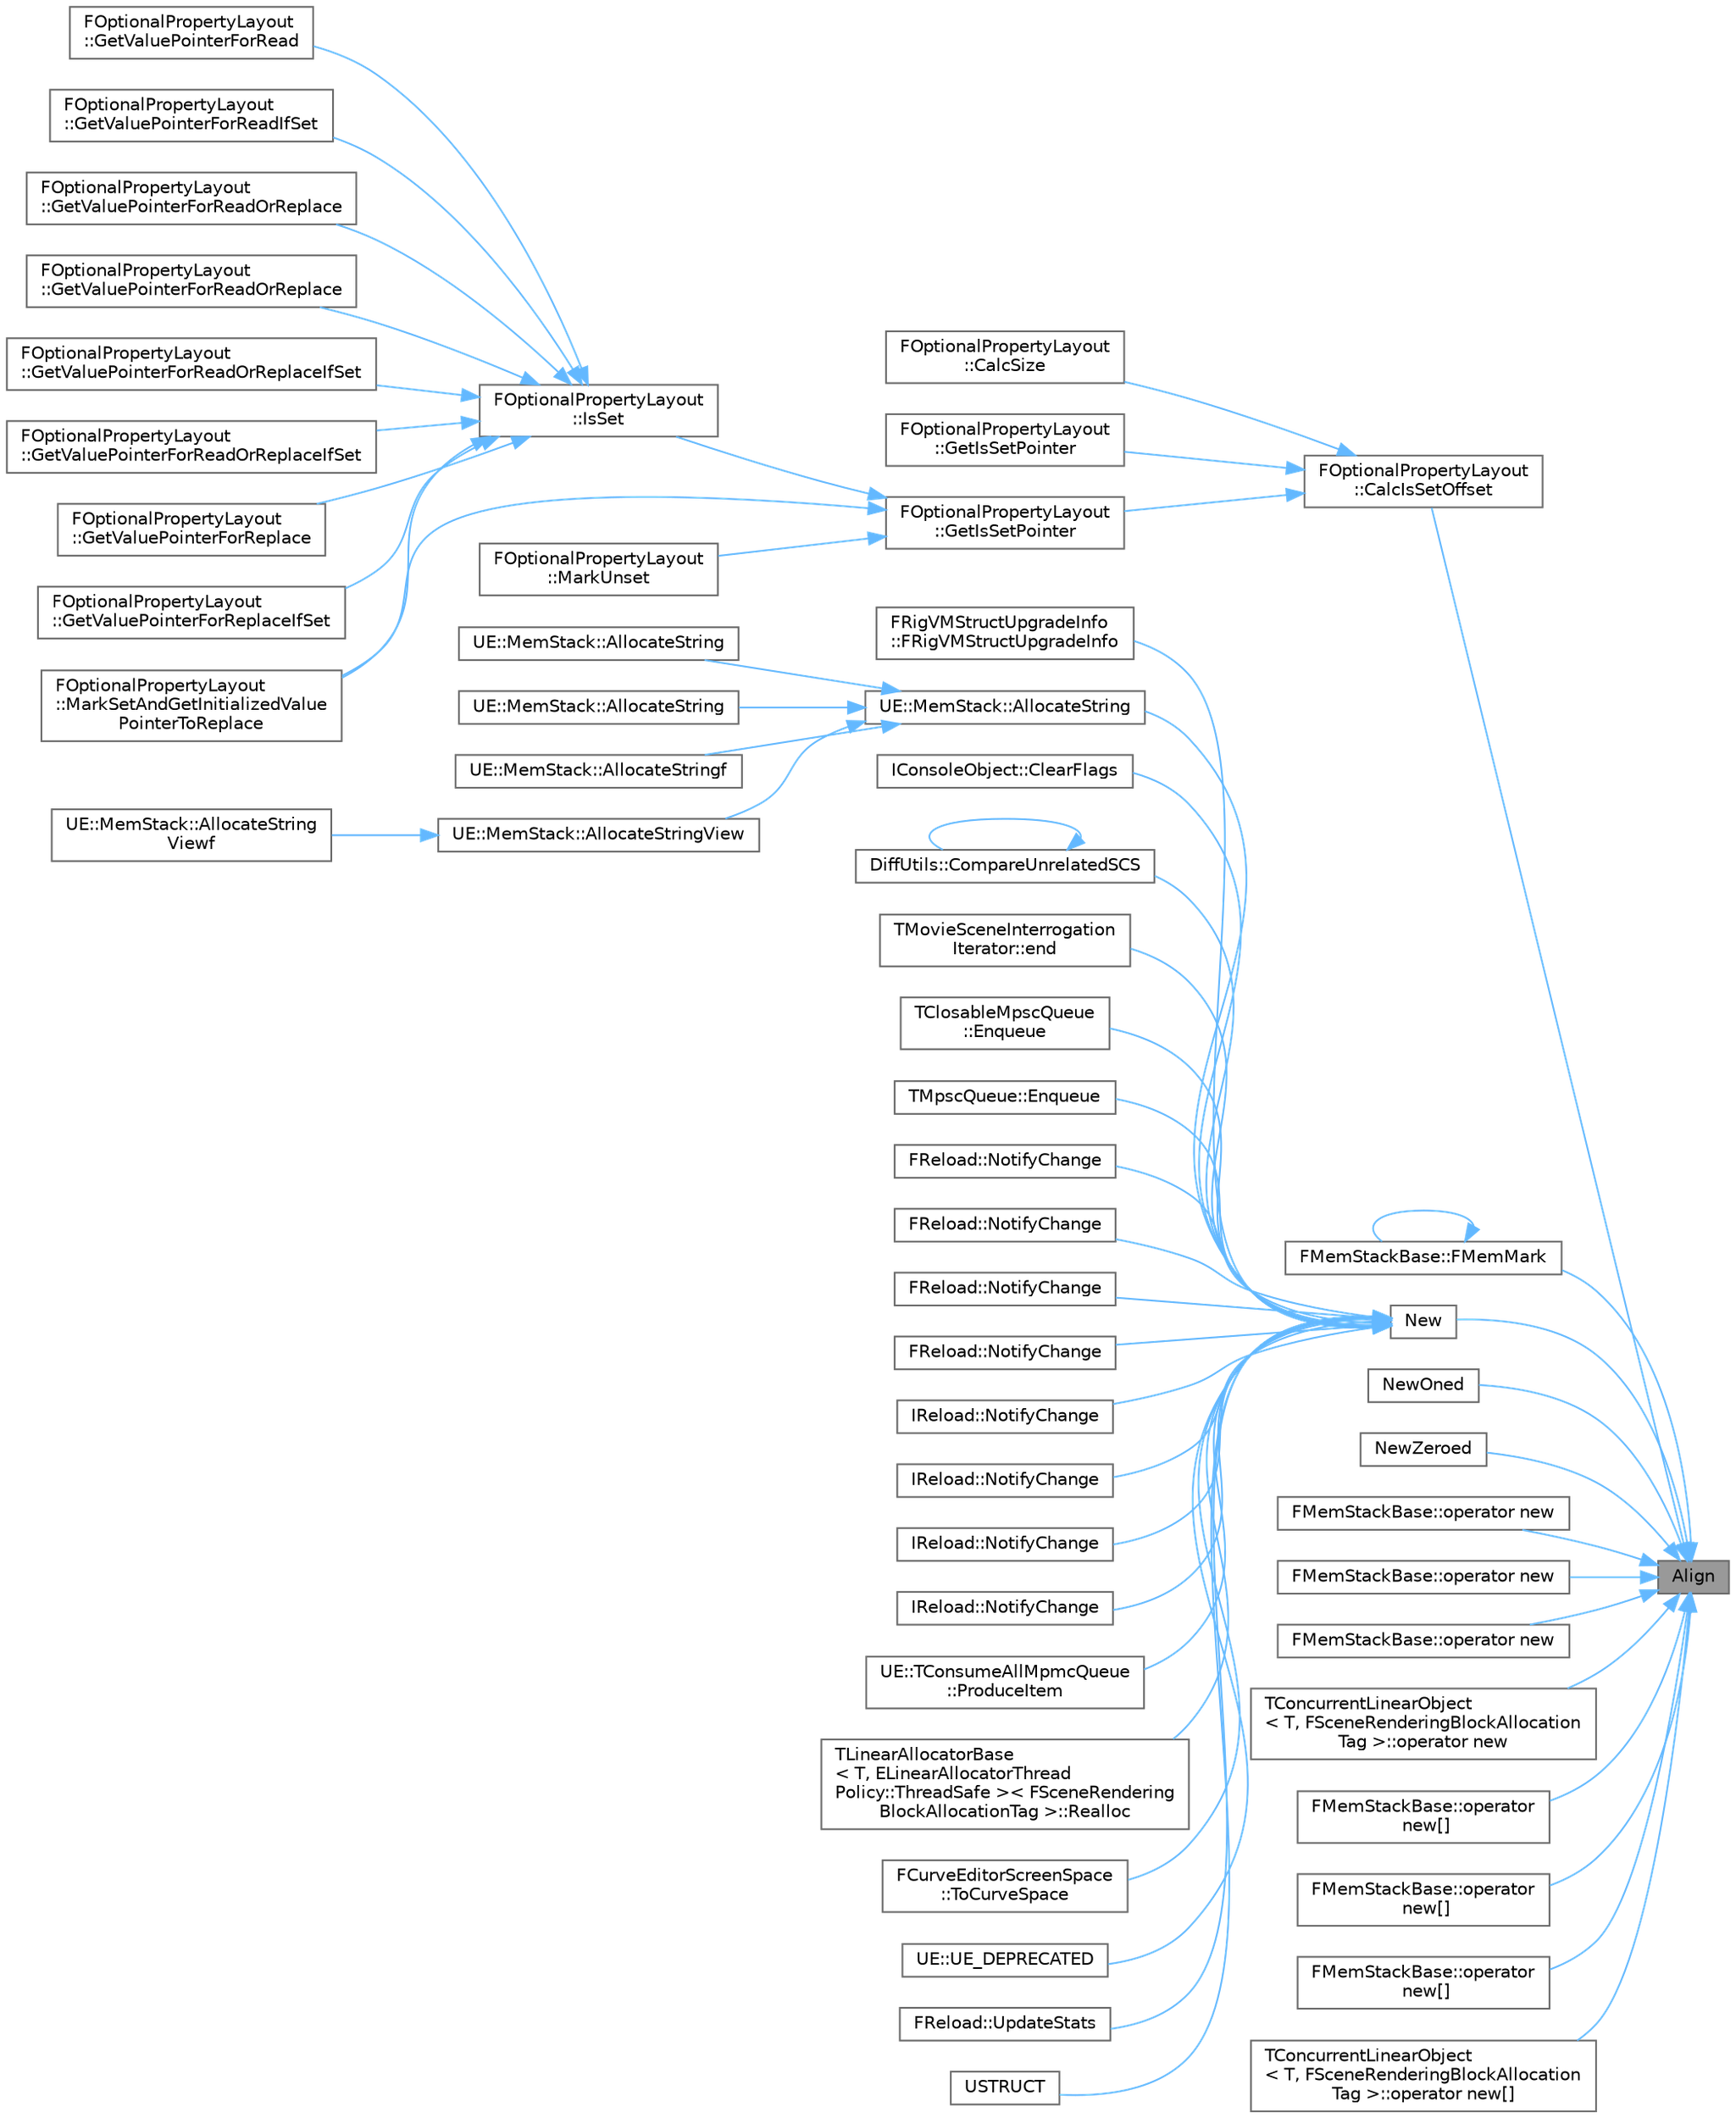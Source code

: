 digraph "Align"
{
 // INTERACTIVE_SVG=YES
 // LATEX_PDF_SIZE
  bgcolor="transparent";
  edge [fontname=Helvetica,fontsize=10,labelfontname=Helvetica,labelfontsize=10];
  node [fontname=Helvetica,fontsize=10,shape=box,height=0.2,width=0.4];
  rankdir="RL";
  Node1 [id="Node000001",label="Align",height=0.2,width=0.4,color="gray40", fillcolor="grey60", style="filled", fontcolor="black",tooltip="Aligns a value to the nearest higher multiple of 'Alignment', which must be a power of two."];
  Node1 -> Node2 [id="edge1_Node000001_Node000002",dir="back",color="steelblue1",style="solid",tooltip=" "];
  Node2 [id="Node000002",label="FOptionalPropertyLayout\l::CalcIsSetOffset",height=0.2,width=0.4,color="grey40", fillcolor="white", style="filled",URL="$dc/d7c/structFOptionalPropertyLayout.html#a33a88ab1cc904578ee47b758ffd3d0a1",tooltip=" "];
  Node2 -> Node3 [id="edge2_Node000002_Node000003",dir="back",color="steelblue1",style="solid",tooltip=" "];
  Node3 [id="Node000003",label="FOptionalPropertyLayout\l::CalcSize",height=0.2,width=0.4,color="grey40", fillcolor="white", style="filled",URL="$dc/d7c/structFOptionalPropertyLayout.html#a052178f03f63fcc1d8615bb3d786fb23",tooltip=" "];
  Node2 -> Node4 [id="edge3_Node000002_Node000004",dir="back",color="steelblue1",style="solid",tooltip=" "];
  Node4 [id="Node000004",label="FOptionalPropertyLayout\l::GetIsSetPointer",height=0.2,width=0.4,color="grey40", fillcolor="white", style="filled",URL="$dc/d7c/structFOptionalPropertyLayout.html#a2c96341e80b626c8879dd441c24fc3d3",tooltip=" "];
  Node2 -> Node5 [id="edge4_Node000002_Node000005",dir="back",color="steelblue1",style="solid",tooltip=" "];
  Node5 [id="Node000005",label="FOptionalPropertyLayout\l::GetIsSetPointer",height=0.2,width=0.4,color="grey40", fillcolor="white", style="filled",URL="$dc/d7c/structFOptionalPropertyLayout.html#af5b876d1550a9fb217b8e80697dc5ac8",tooltip=" "];
  Node5 -> Node6 [id="edge5_Node000005_Node000006",dir="back",color="steelblue1",style="solid",tooltip=" "];
  Node6 [id="Node000006",label="FOptionalPropertyLayout\l::IsSet",height=0.2,width=0.4,color="grey40", fillcolor="white", style="filled",URL="$dc/d7c/structFOptionalPropertyLayout.html#afd70f0a685bbde0151c0d41fbc1a4b0f",tooltip=" "];
  Node6 -> Node7 [id="edge6_Node000006_Node000007",dir="back",color="steelblue1",style="solid",tooltip=" "];
  Node7 [id="Node000007",label="FOptionalPropertyLayout\l::GetValuePointerForRead",height=0.2,width=0.4,color="grey40", fillcolor="white", style="filled",URL="$dc/d7c/structFOptionalPropertyLayout.html#ae2f0ef7d76ea1c5c3f5f2fc28113e977",tooltip=" "];
  Node6 -> Node8 [id="edge7_Node000006_Node000008",dir="back",color="steelblue1",style="solid",tooltip=" "];
  Node8 [id="Node000008",label="FOptionalPropertyLayout\l::GetValuePointerForReadIfSet",height=0.2,width=0.4,color="grey40", fillcolor="white", style="filled",URL="$dc/d7c/structFOptionalPropertyLayout.html#a701ca81daaf5b0467f99671c91fec825",tooltip=" "];
  Node6 -> Node9 [id="edge8_Node000006_Node000009",dir="back",color="steelblue1",style="solid",tooltip=" "];
  Node9 [id="Node000009",label="FOptionalPropertyLayout\l::GetValuePointerForReadOrReplace",height=0.2,width=0.4,color="grey40", fillcolor="white", style="filled",URL="$dc/d7c/structFOptionalPropertyLayout.html#adb08554de9b5bf38a82715b2920b6e3f",tooltip=" "];
  Node6 -> Node10 [id="edge9_Node000006_Node000010",dir="back",color="steelblue1",style="solid",tooltip=" "];
  Node10 [id="Node000010",label="FOptionalPropertyLayout\l::GetValuePointerForReadOrReplace",height=0.2,width=0.4,color="grey40", fillcolor="white", style="filled",URL="$dc/d7c/structFOptionalPropertyLayout.html#a648813c87d4f2af3b7d7ef8ce8c21081",tooltip=" "];
  Node6 -> Node11 [id="edge10_Node000006_Node000011",dir="back",color="steelblue1",style="solid",tooltip=" "];
  Node11 [id="Node000011",label="FOptionalPropertyLayout\l::GetValuePointerForReadOrReplaceIfSet",height=0.2,width=0.4,color="grey40", fillcolor="white", style="filled",URL="$dc/d7c/structFOptionalPropertyLayout.html#aa02e748e3156a84e2a72b793a64542ad",tooltip=" "];
  Node6 -> Node12 [id="edge11_Node000006_Node000012",dir="back",color="steelblue1",style="solid",tooltip=" "];
  Node12 [id="Node000012",label="FOptionalPropertyLayout\l::GetValuePointerForReadOrReplaceIfSet",height=0.2,width=0.4,color="grey40", fillcolor="white", style="filled",URL="$dc/d7c/structFOptionalPropertyLayout.html#a60e9451a86aaa580234c4cd218dbe0bb",tooltip=" "];
  Node6 -> Node13 [id="edge12_Node000006_Node000013",dir="back",color="steelblue1",style="solid",tooltip=" "];
  Node13 [id="Node000013",label="FOptionalPropertyLayout\l::GetValuePointerForReplace",height=0.2,width=0.4,color="grey40", fillcolor="white", style="filled",URL="$dc/d7c/structFOptionalPropertyLayout.html#ad756b845b4bfb209d6e799cb7442413d",tooltip=" "];
  Node6 -> Node14 [id="edge13_Node000006_Node000014",dir="back",color="steelblue1",style="solid",tooltip=" "];
  Node14 [id="Node000014",label="FOptionalPropertyLayout\l::GetValuePointerForReplaceIfSet",height=0.2,width=0.4,color="grey40", fillcolor="white", style="filled",URL="$dc/d7c/structFOptionalPropertyLayout.html#a52279721549c9e991ff800fb22d6b10f",tooltip=" "];
  Node6 -> Node15 [id="edge14_Node000006_Node000015",dir="back",color="steelblue1",style="solid",tooltip=" "];
  Node15 [id="Node000015",label="FOptionalPropertyLayout\l::MarkSetAndGetInitializedValue\lPointerToReplace",height=0.2,width=0.4,color="grey40", fillcolor="white", style="filled",URL="$dc/d7c/structFOptionalPropertyLayout.html#a4484d68775ad3afca9aa43b9d678e9f9",tooltip=" "];
  Node5 -> Node15 [id="edge15_Node000005_Node000015",dir="back",color="steelblue1",style="solid",tooltip=" "];
  Node5 -> Node16 [id="edge16_Node000005_Node000016",dir="back",color="steelblue1",style="solid",tooltip=" "];
  Node16 [id="Node000016",label="FOptionalPropertyLayout\l::MarkUnset",height=0.2,width=0.4,color="grey40", fillcolor="white", style="filled",URL="$dc/d7c/structFOptionalPropertyLayout.html#a4324dbf57524c8cd950140f766f8447f",tooltip=" "];
  Node1 -> Node17 [id="edge17_Node000001_Node000017",dir="back",color="steelblue1",style="solid",tooltip=" "];
  Node17 [id="Node000017",label="FMemStackBase::FMemMark",height=0.2,width=0.4,color="grey40", fillcolor="white", style="filled",URL="$dd/df6/classFMemStackBase.html#a6e3832c6be7c0db6750e93f3c58eceee",tooltip=" "];
  Node17 -> Node17 [id="edge18_Node000017_Node000017",dir="back",color="steelblue1",style="solid",tooltip=" "];
  Node1 -> Node18 [id="edge19_Node000001_Node000018",dir="back",color="steelblue1",style="solid",tooltip=" "];
  Node18 [id="Node000018",label="New",height=0.2,width=0.4,color="grey40", fillcolor="white", style="filled",URL="$d7/de0/MemStack_8h.html#a46518131691efca99c1054a2e51e01fe",tooltip=" "];
  Node18 -> Node19 [id="edge20_Node000018_Node000019",dir="back",color="steelblue1",style="solid",tooltip=" "];
  Node19 [id="Node000019",label="FRigVMStructUpgradeInfo\l::FRigVMStructUpgradeInfo",height=0.2,width=0.4,color="grey40", fillcolor="white", style="filled",URL="$de/d16/structFRigVMStructUpgradeInfo.html#a3119cbf00d1e9f96631f292a8007d1fe",tooltip=" "];
  Node18 -> Node20 [id="edge21_Node000018_Node000020",dir="back",color="steelblue1",style="solid",tooltip=" "];
  Node20 [id="Node000020",label="UE::MemStack::AllocateString",height=0.2,width=0.4,color="grey40", fillcolor="white", style="filled",URL="$d4/dda/namespaceUE_1_1MemStack.html#aea1ba8df8433cd71577df33360983ffa",tooltip=" "];
  Node20 -> Node21 [id="edge22_Node000020_Node000021",dir="back",color="steelblue1",style="solid",tooltip=" "];
  Node21 [id="Node000021",label="UE::MemStack::AllocateString",height=0.2,width=0.4,color="grey40", fillcolor="white", style="filled",URL="$d4/dda/namespaceUE_1_1MemStack.html#ab96d00d31df07e210e1f96d6ea44bc35",tooltip=" "];
  Node20 -> Node22 [id="edge23_Node000020_Node000022",dir="back",color="steelblue1",style="solid",tooltip=" "];
  Node22 [id="Node000022",label="UE::MemStack::AllocateString",height=0.2,width=0.4,color="grey40", fillcolor="white", style="filled",URL="$d4/dda/namespaceUE_1_1MemStack.html#a63d49a91b64a0b1c170b6335a01afbd3",tooltip=" "];
  Node20 -> Node23 [id="edge24_Node000020_Node000023",dir="back",color="steelblue1",style="solid",tooltip=" "];
  Node23 [id="Node000023",label="UE::MemStack::AllocateStringf",height=0.2,width=0.4,color="grey40", fillcolor="white", style="filled",URL="$d4/dda/namespaceUE_1_1MemStack.html#a6487e57e673e34d6fb1c9b36529e7a35",tooltip=" "];
  Node20 -> Node24 [id="edge25_Node000020_Node000024",dir="back",color="steelblue1",style="solid",tooltip=" "];
  Node24 [id="Node000024",label="UE::MemStack::AllocateStringView",height=0.2,width=0.4,color="grey40", fillcolor="white", style="filled",URL="$d4/dda/namespaceUE_1_1MemStack.html#a9f41b73e284d8f4d98a5bbee2db4d7b9",tooltip=" "];
  Node24 -> Node25 [id="edge26_Node000024_Node000025",dir="back",color="steelblue1",style="solid",tooltip=" "];
  Node25 [id="Node000025",label="UE::MemStack::AllocateString\lViewf",height=0.2,width=0.4,color="grey40", fillcolor="white", style="filled",URL="$d4/dda/namespaceUE_1_1MemStack.html#ac9409ba2ffbfd65c1c8832d542eab6c7",tooltip=" "];
  Node18 -> Node26 [id="edge27_Node000018_Node000026",dir="back",color="steelblue1",style="solid",tooltip=" "];
  Node26 [id="Node000026",label="IConsoleObject::ClearFlags",height=0.2,width=0.4,color="grey40", fillcolor="white", style="filled",URL="$d7/d0d/classIConsoleObject.html#acae2394c6249df02079b5964f9b2b08e",tooltip="Removes the specified flags in the internal state."];
  Node18 -> Node27 [id="edge28_Node000018_Node000027",dir="back",color="steelblue1",style="solid",tooltip=" "];
  Node27 [id="Node000027",label="DiffUtils::CompareUnrelatedSCS",height=0.2,width=0.4,color="grey40", fillcolor="white", style="filled",URL="$d8/d0d/namespaceDiffUtils.html#a86fd9e70dcd6013c674991fc01a95be0",tooltip=" "];
  Node27 -> Node27 [id="edge29_Node000027_Node000027",dir="back",color="steelblue1",style="solid",tooltip=" "];
  Node18 -> Node28 [id="edge30_Node000018_Node000028",dir="back",color="steelblue1",style="solid",tooltip=" "];
  Node28 [id="Node000028",label="TMovieSceneInterrogation\lIterator::end",height=0.2,width=0.4,color="grey40", fillcolor="white", style="filled",URL="$d5/d9e/structTMovieSceneInterrogationIterator.html#a5b9b49fbd7d4271bef3a84cc40118fe9",tooltip=" "];
  Node18 -> Node29 [id="edge31_Node000018_Node000029",dir="back",color="steelblue1",style="solid",tooltip=" "];
  Node29 [id="Node000029",label="TClosableMpscQueue\l::Enqueue",height=0.2,width=0.4,color="grey40", fillcolor="white", style="filled",URL="$dd/d6b/classTClosableMpscQueue.html#ae87447b21303ac616f3557752f2a6d7d",tooltip="Returns false if the queue is closed."];
  Node18 -> Node30 [id="edge32_Node000018_Node000030",dir="back",color="steelblue1",style="solid",tooltip=" "];
  Node30 [id="Node000030",label="TMpscQueue::Enqueue",height=0.2,width=0.4,color="grey40", fillcolor="white", style="filled",URL="$d1/d90/classTMpscQueue.html#aef6a2b34272073b39f975a773105d096",tooltip=" "];
  Node18 -> Node31 [id="edge33_Node000018_Node000031",dir="back",color="steelblue1",style="solid",tooltip=" "];
  Node31 [id="Node000031",label="FReload::NotifyChange",height=0.2,width=0.4,color="grey40", fillcolor="white", style="filled",URL="$db/dd7/classFReload.html#ae90fe5e1fb248015a5cfc7c5fb2f00d7",tooltip="Invoke to register a new or changed class, enumeration, or structure for re-instancing."];
  Node18 -> Node32 [id="edge34_Node000018_Node000032",dir="back",color="steelblue1",style="solid",tooltip=" "];
  Node32 [id="Node000032",label="FReload::NotifyChange",height=0.2,width=0.4,color="grey40", fillcolor="white", style="filled",URL="$db/dd7/classFReload.html#a9a667ffb53e14d6cf0a1a64f9ac21a26",tooltip=" "];
  Node18 -> Node33 [id="edge35_Node000018_Node000033",dir="back",color="steelblue1",style="solid",tooltip=" "];
  Node33 [id="Node000033",label="FReload::NotifyChange",height=0.2,width=0.4,color="grey40", fillcolor="white", style="filled",URL="$db/dd7/classFReload.html#a3cb623fa805b3e5c763c3c24dc8845a9",tooltip=" "];
  Node18 -> Node34 [id="edge36_Node000018_Node000034",dir="back",color="steelblue1",style="solid",tooltip=" "];
  Node34 [id="Node000034",label="FReload::NotifyChange",height=0.2,width=0.4,color="grey40", fillcolor="white", style="filled",URL="$db/dd7/classFReload.html#a38b031bf91fb74adbdba15e5bd6713a7",tooltip=" "];
  Node18 -> Node35 [id="edge37_Node000018_Node000035",dir="back",color="steelblue1",style="solid",tooltip=" "];
  Node35 [id="Node000035",label="IReload::NotifyChange",height=0.2,width=0.4,color="grey40", fillcolor="white", style="filled",URL="$d6/dac/classIReload.html#a204f908f43ca202910b308936fb1254f",tooltip="Invoke to register a new or changed class, enumeration, or structure for re-instancing."];
  Node18 -> Node36 [id="edge38_Node000018_Node000036",dir="back",color="steelblue1",style="solid",tooltip=" "];
  Node36 [id="Node000036",label="IReload::NotifyChange",height=0.2,width=0.4,color="grey40", fillcolor="white", style="filled",URL="$d6/dac/classIReload.html#a9a779820be87467a79eb12c1dd0c9a2c",tooltip=" "];
  Node18 -> Node37 [id="edge39_Node000018_Node000037",dir="back",color="steelblue1",style="solid",tooltip=" "];
  Node37 [id="Node000037",label="IReload::NotifyChange",height=0.2,width=0.4,color="grey40", fillcolor="white", style="filled",URL="$d6/dac/classIReload.html#a5b75a8169bc6a7747f580f46f84e2174",tooltip=" "];
  Node18 -> Node38 [id="edge40_Node000018_Node000038",dir="back",color="steelblue1",style="solid",tooltip=" "];
  Node38 [id="Node000038",label="IReload::NotifyChange",height=0.2,width=0.4,color="grey40", fillcolor="white", style="filled",URL="$d6/dac/classIReload.html#a6077a841b57ed751e1223593841cf5e4",tooltip=" "];
  Node18 -> Node39 [id="edge41_Node000018_Node000039",dir="back",color="steelblue1",style="solid",tooltip=" "];
  Node39 [id="Node000039",label="UE::TConsumeAllMpmcQueue\l::ProduceItem",height=0.2,width=0.4,color="grey40", fillcolor="white", style="filled",URL="$d4/d3d/classUE_1_1TConsumeAllMpmcQueue.html#af6f247426debb0c0578e2e1c0977236c",tooltip=" "];
  Node18 -> Node40 [id="edge42_Node000018_Node000040",dir="back",color="steelblue1",style="solid",tooltip=" "];
  Node40 [id="Node000040",label="TLinearAllocatorBase\l\< T, ELinearAllocatorThread\lPolicy::ThreadSafe \>\< FSceneRendering\lBlockAllocationTag \>::Realloc",height=0.2,width=0.4,color="grey40", fillcolor="white", style="filled",URL="$dd/d98/classTLinearAllocatorBase.html#a60ee8be234047cb8434cbbea242e7815",tooltip=" "];
  Node18 -> Node41 [id="edge43_Node000018_Node000041",dir="back",color="steelblue1",style="solid",tooltip=" "];
  Node41 [id="Node000041",label="FCurveEditorScreenSpace\l::ToCurveSpace",height=0.2,width=0.4,color="grey40", fillcolor="white", style="filled",URL="$d5/d47/structFCurveEditorScreenSpace.html#aae2ab1408b4e7fdc0fd1bc53cbc07816",tooltip="Transform this screen space into a curve space using the specified transform."];
  Node18 -> Node42 [id="edge44_Node000018_Node000042",dir="back",color="steelblue1",style="solid",tooltip=" "];
  Node42 [id="Node000042",label="UE::UE_DEPRECATED",height=0.2,width=0.4,color="grey40", fillcolor="white", style="filled",URL="$da/d75/namespaceUE.html#a5a64de33ca9646a67b0ba1d52c1b18b3",tooltip="WARNING: this queue can cause priority inversion or a livelock due to spinlocking in Deplete() method..."];
  Node18 -> Node43 [id="edge45_Node000018_Node000043",dir="back",color="steelblue1",style="solid",tooltip=" "];
  Node43 [id="Node000043",label="FReload::UpdateStats",height=0.2,width=0.4,color="grey40", fillcolor="white", style="filled",URL="$db/dd7/classFReload.html#a4d22984a55f93ff9f87d8bf9015cc3db",tooltip="Based on the pointers, update the given stat."];
  Node18 -> Node44 [id="edge46_Node000018_Node000044",dir="back",color="steelblue1",style="solid",tooltip=" "];
  Node44 [id="Node000044",label="USTRUCT",height=0.2,width=0.4,color="grey40", fillcolor="white", style="filled",URL="$d0/d71/AssetManagerSettings_8h.html#a96eb8697ec7abc68c87afff4dfce2e63",tooltip="Simple structure for redirecting an old asset name/path to a new one."];
  Node1 -> Node45 [id="edge47_Node000001_Node000045",dir="back",color="steelblue1",style="solid",tooltip=" "];
  Node45 [id="Node000045",label="NewOned",height=0.2,width=0.4,color="grey40", fillcolor="white", style="filled",URL="$d7/de0/MemStack_8h.html#a1f6f6114cd426d580b54844702c35ac8",tooltip=" "];
  Node1 -> Node46 [id="edge48_Node000001_Node000046",dir="back",color="steelblue1",style="solid",tooltip=" "];
  Node46 [id="Node000046",label="NewZeroed",height=0.2,width=0.4,color="grey40", fillcolor="white", style="filled",URL="$d7/de0/MemStack_8h.html#ad8ebca27cfbb3d39b75b5e72080d4db4",tooltip=" "];
  Node1 -> Node47 [id="edge49_Node000001_Node000047",dir="back",color="steelblue1",style="solid",tooltip=" "];
  Node47 [id="Node000047",label="FMemStackBase::operator new",height=0.2,width=0.4,color="grey40", fillcolor="white", style="filled",URL="$dd/df6/classFMemStackBase.html#ae2b07dd39bae5d8e0a4471fd97d0d2e0",tooltip=" "];
  Node1 -> Node48 [id="edge50_Node000001_Node000048",dir="back",color="steelblue1",style="solid",tooltip=" "];
  Node48 [id="Node000048",label="FMemStackBase::operator new",height=0.2,width=0.4,color="grey40", fillcolor="white", style="filled",URL="$dd/df6/classFMemStackBase.html#a77acb48b0000301d4aed6c13aea9a243",tooltip=" "];
  Node1 -> Node49 [id="edge51_Node000001_Node000049",dir="back",color="steelblue1",style="solid",tooltip=" "];
  Node49 [id="Node000049",label="FMemStackBase::operator new",height=0.2,width=0.4,color="grey40", fillcolor="white", style="filled",URL="$dd/df6/classFMemStackBase.html#a56778c1303f27ab4e84ca2f5fc9a8b01",tooltip=" "];
  Node1 -> Node50 [id="edge52_Node000001_Node000050",dir="back",color="steelblue1",style="solid",tooltip=" "];
  Node50 [id="Node000050",label="TConcurrentLinearObject\l\< T, FSceneRenderingBlockAllocation\lTag \>::operator new",height=0.2,width=0.4,color="grey40", fillcolor="white", style="filled",URL="$d5/df0/classTConcurrentLinearObject.html#af32a4055893abaef15f9e411312e7848",tooltip=" "];
  Node1 -> Node51 [id="edge53_Node000001_Node000051",dir="back",color="steelblue1",style="solid",tooltip=" "];
  Node51 [id="Node000051",label="FMemStackBase::operator\l new[]",height=0.2,width=0.4,color="grey40", fillcolor="white", style="filled",URL="$dd/df6/classFMemStackBase.html#ae89f532fd7ec939fe19890f8db4ce202",tooltip=" "];
  Node1 -> Node52 [id="edge54_Node000001_Node000052",dir="back",color="steelblue1",style="solid",tooltip=" "];
  Node52 [id="Node000052",label="FMemStackBase::operator\l new[]",height=0.2,width=0.4,color="grey40", fillcolor="white", style="filled",URL="$dd/df6/classFMemStackBase.html#ab5577a030b969da1ac8367f49c5a74f0",tooltip=" "];
  Node1 -> Node53 [id="edge55_Node000001_Node000053",dir="back",color="steelblue1",style="solid",tooltip=" "];
  Node53 [id="Node000053",label="FMemStackBase::operator\l new[]",height=0.2,width=0.4,color="grey40", fillcolor="white", style="filled",URL="$dd/df6/classFMemStackBase.html#a5ddefed984261055c8475d25d28f6fd9",tooltip=" "];
  Node1 -> Node54 [id="edge56_Node000001_Node000054",dir="back",color="steelblue1",style="solid",tooltip=" "];
  Node54 [id="Node000054",label="TConcurrentLinearObject\l\< T, FSceneRenderingBlockAllocation\lTag \>::operator new[]",height=0.2,width=0.4,color="grey40", fillcolor="white", style="filled",URL="$d5/df0/classTConcurrentLinearObject.html#ae17dec511c8148f86993695981a0dde5",tooltip=" "];
}

